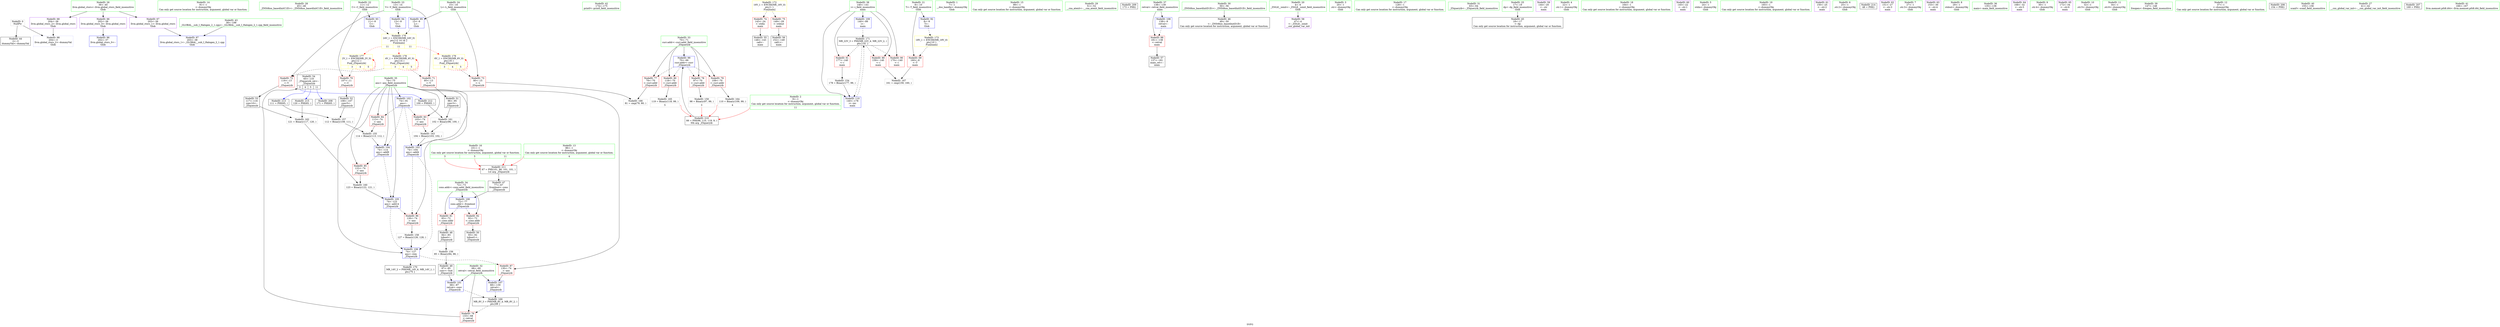 digraph "SVFG" {
	label="SVFG";

	Node0x56229e227fa0 [shape=record,color=grey,label="{NodeID: 0\nNullPtr}"];
	Node0x56229e227fa0 -> Node0x56229e23c9f0[style=solid];
	Node0x56229e227fa0 -> Node0x56229e23cff0[style=solid];
	Node0x56229e23cef0 [shape=record,color=blue,label="{NodeID: 97\n203\<--38\nllvm.global_ctors_1\<--_GLOBAL__sub_I_Halogen_2_1.cpp\nGlob }"];
	Node0x56229e23ad10 [shape=record,color=green,label="{NodeID: 14\n91\<--1\n\<--dummyObj\nCan only get source location for instruction, argument, global var or function.}"];
	Node0x56229e23bb10 [shape=record,color=green,label="{NodeID: 28\n45\<--46\n_ZNSt8ios_base4InitC1Ev\<--_ZNSt8ios_base4InitC1Ev_field_insensitive\n}"];
	Node0x56229e257300 [shape=record,color=black,label="{NodeID: 208\n171 = PHI(65, )\n}"];
	Node0x56229e23c7f0 [shape=record,color=green,label="{NodeID: 42\n174\<--175\nprintf\<--printf_field_insensitive\n}"];
	Node0x56229e23e460 [shape=record,color=black,label="{NodeID: 56\n152\<--149\ncall1\<--\nmain\n}"];
	Node0x56229e23f050 [shape=record,color=red,label="{NodeID: 70\n107\<--11\n\<--C\n_Z5queryib\n}"];
	Node0x56229e23f050 -> Node0x56229e23e120[style=solid];
	Node0x56229e245e30 [shape=record,color=grey,label="{NodeID: 167\n161 = cmp(159, 160, )\n}"];
	Node0x56229e23fbb0 [shape=record,color=red,label="{NodeID: 84\n113\<--74\n\<--ans\n_Z5queryib\n}"];
	Node0x56229e23fbb0 -> Node0x56229e244c30[style=solid];
	Node0x56229e239da0 [shape=record,color=green,label="{NodeID: 1\n7\<--1\n__dso_handle\<--dummyObj\nGlob }"];
	Node0x56229e23cff0 [shape=record,color=blue, style = dotted,label="{NodeID: 98\n204\<--3\nllvm.global_ctors_2\<--dummyVal\nGlob }"];
	Node0x56229e23ae10 [shape=record,color=green,label="{NodeID: 15\n99\<--1\n\<--dummyObj\nCan only get source location for instruction, argument, global var or function.}"];
	Node0x56229e23bc10 [shape=record,color=green,label="{NodeID: 29\n51\<--52\n__cxa_atexit\<--__cxa_atexit_field_insensitive\n}"];
	Node0x56229e2574f0 [shape=record,color=black,label="{NodeID: 209\n173 = PHI()\n}"];
	Node0x56229e23c8f0 [shape=record,color=green,label="{NodeID: 43\n38\<--198\n_GLOBAL__sub_I_Halogen_2_1.cpp\<--_GLOBAL__sub_I_Halogen_2_1.cpp_field_insensitive\n}"];
	Node0x56229e23c8f0 -> Node0x56229e23cef0[style=solid];
	Node0x56229e23e530 [shape=record,color=black,label="{NodeID: 57\n137\<--181\nmain_ret\<--\nmain\n}"];
	Node0x56229e244ab0 [shape=record,color=grey,label="{NodeID: 154\n178 = Binary(177, 99, )\n}"];
	Node0x56229e244ab0 -> Node0x56229e241a20[style=solid];
	Node0x56229e23f120 [shape=record,color=red,label="{NodeID: 71\n95\<--13\n\<--V\n_Z5queryib\n}"];
	Node0x56229e23f120 -> Node0x56229e23e050[style=solid];
	Node0x56229e23fc80 [shape=record,color=red,label="{NodeID: 85\n122\<--74\n\<--ans\n_Z5queryib\n}"];
	Node0x56229e23fc80 -> Node0x56229e2453b0[style=solid];
	Node0x56229e239e30 [shape=record,color=green,label="{NodeID: 2\n9\<--1\n\<--dummyObj\nCan only get source location for instruction, argument, global var or function.|{<s0>11}}"];
	Node0x56229e239e30:s0 -> Node0x56229e2575c0[style=solid,color=red];
	Node0x56229e23d0f0 [shape=record,color=blue,label="{NodeID: 99\n70\<--66\ncurr.addr\<--curr\n_Z5queryib\n}"];
	Node0x56229e23d0f0 -> Node0x56229e23f600[style=dashed];
	Node0x56229e23d0f0 -> Node0x56229e23f6d0[style=dashed];
	Node0x56229e23d0f0 -> Node0x56229e23f7a0[style=dashed];
	Node0x56229e23d0f0 -> Node0x56229e23f870[style=dashed];
	Node0x56229e23af10 [shape=record,color=green,label="{NodeID: 16\n101\<--1\n\<--dummyObj\nCan only get source location for instruction, argument, global var or function.|{<s0>3|<s1>5|<s2>11}}"];
	Node0x56229e23af10:s0 -> Node0x56229e257960[style=solid,color=red];
	Node0x56229e23af10:s1 -> Node0x56229e257960[style=solid,color=red];
	Node0x56229e23af10:s2 -> Node0x56229e257960[style=solid,color=red];
	Node0x56229e23bd10 [shape=record,color=green,label="{NodeID: 30\n50\<--56\n_ZNSt8ios_base4InitD1Ev\<--_ZNSt8ios_base4InitD1Ev_field_insensitive\n}"];
	Node0x56229e23bd10 -> Node0x56229e23cbf0[style=solid];
	Node0x56229e2575c0 [shape=record,color=black,label="{NodeID: 210\n66 = PHI(98, 110, 119, 9, )\n0th arg _Z5queryib }"];
	Node0x56229e2575c0 -> Node0x56229e23d0f0[style=solid];
	Node0x56229e23c9f0 [shape=record,color=black,label="{NodeID: 44\n2\<--3\ndummyVal\<--dummyVal\n}"];
	Node0x56229e23e600 [shape=record,color=purple,label="{NodeID: 58\n47\<--4\n\<--_ZStL8__ioinit\n__cxx_global_var_init\n}"];
	Node0x56229e244c30 [shape=record,color=grey,label="{NodeID: 155\n114 = Binary(113, 112, )\n}"];
	Node0x56229e244c30 -> Node0x56229e23d500[style=solid];
	Node0x56229e23f1f0 [shape=record,color=red,label="{NodeID: 72\n116\<--13\n\<--V\n_Z5queryib\n}"];
	Node0x56229e23f1f0 -> Node0x56229e23e1f0[style=solid];
	Node0x56229e24b260 [shape=record,color=black,label="{NodeID: 169\nMR_8V_3 = PHI(MR_8V_4, MR_8V_2, )\npts\{69 \}\n}"];
	Node0x56229e24b260 -> Node0x56229e23f530[style=dashed];
	Node0x56229e23fd50 [shape=record,color=red,label="{NodeID: 86\n126\<--74\n\<--ans\n_Z5queryib\n}"];
	Node0x56229e23fd50 -> Node0x56229e2450b0[style=solid];
	Node0x56229e239ec0 [shape=record,color=green,label="{NodeID: 3\n20\<--1\n.str\<--dummyObj\nGlob }"];
	Node0x56229e23d1c0 [shape=record,color=blue,label="{NodeID: 100\n72\<--77\ncons.addr\<--frombool\n_Z5queryib\n}"];
	Node0x56229e23d1c0 -> Node0x56229e23f940[style=dashed];
	Node0x56229e23d1c0 -> Node0x56229e23fa10[style=dashed];
	Node0x56229e23b010 [shape=record,color=green,label="{NodeID: 17\n128\<--1\n\<--dummyObj\nCan only get source location for instruction, argument, global var or function.}"];
	Node0x56229e23be10 [shape=record,color=green,label="{NodeID: 31\n63\<--64\n_Z5queryib\<--_Z5queryib_field_insensitive\n}"];
	Node0x56229e257960 [shape=record,color=black,label="{NodeID: 211\n67 = PHI(101, 86, 101, 101, )\n1st arg _Z5queryib }"];
	Node0x56229e257960 -> Node0x56229e23ccf0[style=solid];
	Node0x56229e23caf0 [shape=record,color=black,label="{NodeID: 45\n18\<--17\n\<--dp\nCan only get source location for instruction, argument, global var or function.}"];
	Node0x56229e23e6d0 [shape=record,color=purple,label="{NodeID: 59\n144\<--20\n\<--.str\nmain\n}"];
	Node0x56229e244db0 [shape=record,color=grey,label="{NodeID: 156\n85 = Binary(84, 86, )\n}"];
	Node0x56229e244db0 -> Node0x56229e23deb0[style=solid];
	Node0x56229e23f2c0 [shape=record,color=red,label="{NodeID: 73\n80\<--15\n\<--L\n_Z5queryib\n}"];
	Node0x56229e23f2c0 -> Node0x56229e245cb0[style=solid];
	Node0x56229e24b760 [shape=record,color=black,label="{NodeID: 170\nMR_14V_2 = PHI(MR_14V_6, MR_14V_1, )\npts\{75 \}\n}"];
	Node0x56229e23fe20 [shape=record,color=red,label="{NodeID: 87\n130\<--74\n\<--ans\n_Z5queryib\n}"];
	Node0x56229e23fe20 -> Node0x56229e2417b0[style=solid];
	Node0x56229e239f50 [shape=record,color=green,label="{NodeID: 4\n22\<--1\n.str.1\<--dummyObj\nGlob }"];
	Node0x56229e23d290 [shape=record,color=blue,label="{NodeID: 101\n68\<--87\nretval\<--conv\n_Z5queryib\n}"];
	Node0x56229e23d290 -> Node0x56229e24b260[style=dashed];
	Node0x56229e23b110 [shape=record,color=green,label="{NodeID: 18\n164\<--1\n\<--dummyObj\nCan only get source location for instruction, argument, global var or function.}"];
	Node0x56229e23bf10 [shape=record,color=green,label="{NodeID: 32\n68\<--69\nretval\<--retval_field_insensitive\n_Z5queryib\n}"];
	Node0x56229e23bf10 -> Node0x56229e23f530[style=solid];
	Node0x56229e23bf10 -> Node0x56229e23d290[style=solid];
	Node0x56229e23bf10 -> Node0x56229e2417b0[style=solid];
	Node0x56229e257cb0 [shape=record,color=black,label="{NodeID: 212\n100 = PHI(65, )\n}"];
	Node0x56229e257cb0 -> Node0x56229e245530[style=solid];
	Node0x56229e23cbf0 [shape=record,color=black,label="{NodeID: 46\n49\<--50\n\<--_ZNSt8ios_base4InitD1Ev\nCan only get source location for instruction, argument, global var or function.}"];
	Node0x56229e23e7a0 [shape=record,color=purple,label="{NodeID: 60\n145\<--22\n\<--.str.1\nmain\n}"];
	Node0x56229e244f30 [shape=record,color=grey,label="{NodeID: 157\n112 = Binary(108, 111, )\n}"];
	Node0x56229e244f30 -> Node0x56229e244c30[style=solid];
	Node0x56229e23f390 [shape=record,color=red,label="{NodeID: 74\n143\<--24\n\<--stdin\nmain\n}"];
	Node0x56229e23f390 -> Node0x56229e23e390[style=solid];
	Node0x56229e24bc60 [shape=record,color=black,label="{NodeID: 171\nMR_22V_3 = PHI(MR_22V_4, MR_22V_2, )\npts\{141 \}\n}"];
	Node0x56229e24bc60 -> Node0x56229e23ffc0[style=dashed];
	Node0x56229e24bc60 -> Node0x56229e240090[style=dashed];
	Node0x56229e24bc60 -> Node0x56229e240160[style=dashed];
	Node0x56229e24bc60 -> Node0x56229e241a20[style=dashed];
	Node0x56229e23fef0 [shape=record,color=red,label="{NodeID: 88\n181\<--138\n\<--retval\nmain\n}"];
	Node0x56229e23fef0 -> Node0x56229e23e530[style=solid];
	Node0x56229e23a790 [shape=record,color=green,label="{NodeID: 5\n24\<--1\nstdin\<--dummyObj\nGlob }"];
	Node0x56229e23d360 [shape=record,color=blue,label="{NodeID: 102\n74\<--91\nans\<--\n_Z5queryib\n}"];
	Node0x56229e23d360 -> Node0x56229e23fae0[style=dashed];
	Node0x56229e23d360 -> Node0x56229e23fbb0[style=dashed];
	Node0x56229e23d360 -> Node0x56229e23d430[style=dashed];
	Node0x56229e23d360 -> Node0x56229e23d500[style=dashed];
	Node0x56229e23b210 [shape=record,color=green,label="{NodeID: 19\n165\<--1\n\<--dummyObj\nCan only get source location for instruction, argument, global var or function.}"];
	Node0x56229e23bfe0 [shape=record,color=green,label="{NodeID: 33\n70\<--71\ncurr.addr\<--curr.addr_field_insensitive\n_Z5queryib\n}"];
	Node0x56229e23bfe0 -> Node0x56229e23f600[style=solid];
	Node0x56229e23bfe0 -> Node0x56229e23f6d0[style=solid];
	Node0x56229e23bfe0 -> Node0x56229e23f7a0[style=solid];
	Node0x56229e23bfe0 -> Node0x56229e23f870[style=solid];
	Node0x56229e23bfe0 -> Node0x56229e23d0f0[style=solid];
	Node0x56229e257ee0 [shape=record,color=black,label="{NodeID: 213\n111 = PHI(65, )\n}"];
	Node0x56229e257ee0 -> Node0x56229e244f30[style=solid];
	Node0x56229e23ccf0 [shape=record,color=black,label="{NodeID: 47\n77\<--67\nfrombool\<--cons\n_Z5queryib\n}"];
	Node0x56229e23ccf0 -> Node0x56229e23d1c0[style=solid];
	Node0x56229e23e870 [shape=record,color=purple,label="{NodeID: 61\n150\<--25\n\<--.str.2\nmain\n}"];
	Node0x56229e2450b0 [shape=record,color=grey,label="{NodeID: 158\n127 = Binary(126, 128, )\n}"];
	Node0x56229e2450b0 -> Node0x56229e2416e0[style=solid];
	Node0x56229e23f460 [shape=record,color=red,label="{NodeID: 75\n149\<--29\n\<--stdout\nmain\n}"];
	Node0x56229e23f460 -> Node0x56229e23e460[style=solid];
	Node0x56229e24c160 [shape=record,color=yellow,style=double,label="{NodeID: 172\n16V_1 = ENCHI(MR_16V_0)\npts\{1 \}\nFun[main]}"];
	Node0x56229e24c160 -> Node0x56229e23f390[style=dashed];
	Node0x56229e24c160 -> Node0x56229e23f460[style=dashed];
	Node0x56229e23ffc0 [shape=record,color=red,label="{NodeID: 89\n159\<--140\n\<--i\nmain\n}"];
	Node0x56229e23ffc0 -> Node0x56229e245e30[style=solid];
	Node0x56229e23a820 [shape=record,color=green,label="{NodeID: 6\n25\<--1\n.str.2\<--dummyObj\nGlob }"];
	Node0x56229e23d430 [shape=record,color=blue,label="{NodeID: 103\n74\<--104\nans\<--add4\n_Z5queryib\n}"];
	Node0x56229e23d430 -> Node0x56229e23fd50[style=dashed];
	Node0x56229e23d430 -> Node0x56229e2416e0[style=dashed];
	Node0x56229e23b310 [shape=record,color=green,label="{NodeID: 20\n4\<--6\n_ZStL8__ioinit\<--_ZStL8__ioinit_field_insensitive\nGlob }"];
	Node0x56229e23b310 -> Node0x56229e23e600[style=solid];
	Node0x56229e23c0b0 [shape=record,color=green,label="{NodeID: 34\n72\<--73\ncons.addr\<--cons.addr_field_insensitive\n_Z5queryib\n}"];
	Node0x56229e23c0b0 -> Node0x56229e23f940[style=solid];
	Node0x56229e23c0b0 -> Node0x56229e23fa10[style=solid];
	Node0x56229e23c0b0 -> Node0x56229e23d1c0[style=solid];
	Node0x56229e258020 [shape=record,color=black,label="{NodeID: 214\n48 = PHI()\n}"];
	Node0x56229e23dde0 [shape=record,color=black,label="{NodeID: 48\n84\<--83\ntobool\<--\n_Z5queryib\n}"];
	Node0x56229e23dde0 -> Node0x56229e244db0[style=solid];
	Node0x56229e23e940 [shape=record,color=purple,label="{NodeID: 62\n151\<--27\n\<--.str.3\nmain\n}"];
	Node0x56229e245230 [shape=record,color=grey,label="{NodeID: 159\n98 = Binary(97, 99, )\n|{<s0>3}}"];
	Node0x56229e245230:s0 -> Node0x56229e2575c0[style=solid,color=red];
	Node0x56229e23f530 [shape=record,color=red,label="{NodeID: 76\n133\<--68\n\<--retval\n_Z5queryib\n}"];
	Node0x56229e23f530 -> Node0x56229e23e2c0[style=solid];
	Node0x56229e24cc80 [shape=record,color=yellow,style=double,label="{NodeID: 173\n18V_1 = ENCHI(MR_18V_0)\npts\{10 \}\nFun[main]}"];
	Node0x56229e24cc80 -> Node0x56229e23ef80[style=dashed];
	Node0x56229e240090 [shape=record,color=red,label="{NodeID: 90\n170\<--140\n\<--i\nmain\n}"];
	Node0x56229e23a8b0 [shape=record,color=green,label="{NodeID: 7\n27\<--1\n.str.3\<--dummyObj\nGlob }"];
	Node0x56229e23d500 [shape=record,color=blue,label="{NodeID: 104\n74\<--114\nans\<--add9\n_Z5queryib\n}"];
	Node0x56229e23d500 -> Node0x56229e23fc80[style=dashed];
	Node0x56229e23d500 -> Node0x56229e241610[style=dashed];
	Node0x56229e23b410 [shape=record,color=green,label="{NodeID: 21\n8\<--10\nT\<--T_field_insensitive\nGlob }"];
	Node0x56229e23b410 -> Node0x56229e23ef80[style=solid];
	Node0x56229e23b410 -> Node0x56229e240230[style=solid];
	Node0x56229e23c180 [shape=record,color=green,label="{NodeID: 35\n74\<--75\nans\<--ans_field_insensitive\n_Z5queryib\n}"];
	Node0x56229e23c180 -> Node0x56229e23fae0[style=solid];
	Node0x56229e23c180 -> Node0x56229e23fbb0[style=solid];
	Node0x56229e23c180 -> Node0x56229e23fc80[style=solid];
	Node0x56229e23c180 -> Node0x56229e23fd50[style=solid];
	Node0x56229e23c180 -> Node0x56229e23fe20[style=solid];
	Node0x56229e23c180 -> Node0x56229e23d360[style=solid];
	Node0x56229e23c180 -> Node0x56229e23d430[style=solid];
	Node0x56229e23c180 -> Node0x56229e23d500[style=solid];
	Node0x56229e23c180 -> Node0x56229e241610[style=solid];
	Node0x56229e23c180 -> Node0x56229e2416e0[style=solid];
	Node0x56229e2580f0 [shape=record,color=black,label="{NodeID: 215\n120 = PHI(65, )\n}"];
	Node0x56229e2580f0 -> Node0x56229e2456b0[style=solid];
	Node0x56229e23deb0 [shape=record,color=black,label="{NodeID: 49\n87\<--85\nconv\<--lnot\n_Z5queryib\n}"];
	Node0x56229e23deb0 -> Node0x56229e23d290[style=solid];
	Node0x56229e23ea10 [shape=record,color=purple,label="{NodeID: 63\n153\<--30\n\<--.str.4\nmain\n}"];
	Node0x56229e2453b0 [shape=record,color=grey,label="{NodeID: 160\n123 = Binary(122, 121, )\n}"];
	Node0x56229e2453b0 -> Node0x56229e241610[style=solid];
	Node0x56229e23f600 [shape=record,color=red,label="{NodeID: 77\n79\<--70\n\<--curr.addr\n_Z5queryib\n}"];
	Node0x56229e23f600 -> Node0x56229e245cb0[style=solid];
	Node0x56229e240160 [shape=record,color=red,label="{NodeID: 91\n177\<--140\n\<--i\nmain\n}"];
	Node0x56229e240160 -> Node0x56229e244ab0[style=solid];
	Node0x56229e23a940 [shape=record,color=green,label="{NodeID: 8\n29\<--1\nstdout\<--dummyObj\nGlob }"];
	Node0x56229e241610 [shape=record,color=blue,label="{NodeID: 105\n74\<--123\nans\<--add14\n_Z5queryib\n}"];
	Node0x56229e241610 -> Node0x56229e23fd50[style=dashed];
	Node0x56229e241610 -> Node0x56229e2416e0[style=dashed];
	Node0x56229e23b510 [shape=record,color=green,label="{NodeID: 22\n11\<--12\nC\<--C_field_insensitive\nGlob }"];
	Node0x56229e23b510 -> Node0x56229e23f050[style=solid];
	Node0x56229e23b510 -> Node0x56229e240330[style=solid];
	Node0x56229e23c250 [shape=record,color=green,label="{NodeID: 36\n135\<--136\nmain\<--main_field_insensitive\n}"];
	Node0x56229e23df80 [shape=record,color=black,label="{NodeID: 50\n93\<--92\ntobool1\<--\n_Z5queryib\n}"];
	Node0x56229e23eae0 [shape=record,color=purple,label="{NodeID: 64\n168\<--32\n\<--.str.5\nmain\n}"];
	Node0x56229e245530 [shape=record,color=grey,label="{NodeID: 161\n102 = Binary(96, 100, )\n}"];
	Node0x56229e245530 -> Node0x56229e245830[style=solid];
	Node0x56229e23f6d0 [shape=record,color=red,label="{NodeID: 78\n97\<--70\n\<--curr.addr\n_Z5queryib\n}"];
	Node0x56229e23f6d0 -> Node0x56229e245230[style=solid];
	Node0x56229e240230 [shape=record,color=blue,label="{NodeID: 92\n8\<--9\nT\<--\nGlob }"];
	Node0x56229e240230 -> Node0x56229e24cc80[style=dashed];
	Node0x56229e23a9d0 [shape=record,color=green,label="{NodeID: 9\n30\<--1\n.str.4\<--dummyObj\nGlob }"];
	Node0x56229e2416e0 [shape=record,color=blue,label="{NodeID: 106\n74\<--127\nans\<--rem\n_Z5queryib\n}"];
	Node0x56229e2416e0 -> Node0x56229e23fe20[style=dashed];
	Node0x56229e2416e0 -> Node0x56229e24b760[style=dashed];
	Node0x56229e23b610 [shape=record,color=green,label="{NodeID: 23\n13\<--14\nV\<--V_field_insensitive\nGlob }"];
	Node0x56229e23b610 -> Node0x56229e23f120[style=solid];
	Node0x56229e23b610 -> Node0x56229e23f1f0[style=solid];
	Node0x56229e23b610 -> Node0x56229e240430[style=solid];
	Node0x56229e23c350 [shape=record,color=green,label="{NodeID: 37\n138\<--139\nretval\<--retval_field_insensitive\nmain\n}"];
	Node0x56229e23c350 -> Node0x56229e23fef0[style=solid];
	Node0x56229e23c350 -> Node0x56229e241880[style=solid];
	Node0x56229e23e050 [shape=record,color=black,label="{NodeID: 51\n96\<--95\nconv3\<--\n_Z5queryib\n}"];
	Node0x56229e23e050 -> Node0x56229e245530[style=solid];
	Node0x56229e23ebb0 [shape=record,color=purple,label="{NodeID: 65\n172\<--34\n\<--.str.6\nmain\n}"];
	Node0x56229e2456b0 [shape=record,color=grey,label="{NodeID: 162\n121 = Binary(117, 120, )\n}"];
	Node0x56229e2456b0 -> Node0x56229e2453b0[style=solid];
	Node0x56229e23f7a0 [shape=record,color=red,label="{NodeID: 79\n109\<--70\n\<--curr.addr\n_Z5queryib\n}"];
	Node0x56229e23f7a0 -> Node0x56229e2459b0[style=solid];
	Node0x56229e24cf20 [shape=record,color=yellow,style=double,label="{NodeID: 176\n24V_1 = ENCHI(MR_24V_0)\npts\{12 14 16 \}\nFun[main]|{<s0>11|<s1>11|<s2>11}}"];
	Node0x56229e24cf20:s0 -> Node0x56229e24d000[style=dashed,color=red];
	Node0x56229e24cf20:s1 -> Node0x56229e24d110[style=dashed,color=red];
	Node0x56229e24cf20:s2 -> Node0x56229e24d1f0[style=dashed,color=red];
	Node0x56229e240330 [shape=record,color=blue,label="{NodeID: 93\n11\<--9\nC\<--\nGlob }"];
	Node0x56229e240330 -> Node0x56229e24cf20[style=dashed];
	Node0x56229e23aa60 [shape=record,color=green,label="{NodeID: 10\n32\<--1\n.str.5\<--dummyObj\nGlob }"];
	Node0x56229e2417b0 [shape=record,color=blue,label="{NodeID: 107\n68\<--130\nretval\<--\n_Z5queryib\n}"];
	Node0x56229e2417b0 -> Node0x56229e24b260[style=dashed];
	Node0x56229e23b710 [shape=record,color=green,label="{NodeID: 24\n15\<--16\nL\<--L_field_insensitive\nGlob }"];
	Node0x56229e23b710 -> Node0x56229e23f2c0[style=solid];
	Node0x56229e23b710 -> Node0x56229e240530[style=solid];
	Node0x56229e23c420 [shape=record,color=green,label="{NodeID: 38\n140\<--141\ni\<--i_field_insensitive\nmain\n}"];
	Node0x56229e23c420 -> Node0x56229e23ffc0[style=solid];
	Node0x56229e23c420 -> Node0x56229e240090[style=solid];
	Node0x56229e23c420 -> Node0x56229e240160[style=solid];
	Node0x56229e23c420 -> Node0x56229e241950[style=solid];
	Node0x56229e23c420 -> Node0x56229e241a20[style=solid];
	Node0x56229e23e120 [shape=record,color=black,label="{NodeID: 52\n108\<--107\nconv5\<--\n_Z5queryib\n}"];
	Node0x56229e23e120 -> Node0x56229e244f30[style=solid];
	Node0x56229e23ec80 [shape=record,color=purple,label="{NodeID: 66\n202\<--36\nllvm.global_ctors_0\<--llvm.global_ctors\nGlob }"];
	Node0x56229e23ec80 -> Node0x56229e23cdf0[style=solid];
	Node0x56229e245830 [shape=record,color=grey,label="{NodeID: 163\n104 = Binary(103, 102, )\n}"];
	Node0x56229e245830 -> Node0x56229e23d430[style=solid];
	Node0x56229e23f870 [shape=record,color=red,label="{NodeID: 80\n118\<--70\n\<--curr.addr\n_Z5queryib\n}"];
	Node0x56229e23f870 -> Node0x56229e245b30[style=solid];
	Node0x56229e24d000 [shape=record,color=yellow,style=double,label="{NodeID: 177\n2V_1 = ENCHI(MR_2V_0)\npts\{12 \}\nFun[_Z5queryib]|{|<s1>3|<s2>4|<s3>5}}"];
	Node0x56229e24d000 -> Node0x56229e23f050[style=dashed];
	Node0x56229e24d000:s1 -> Node0x56229e24d000[style=dashed,color=red];
	Node0x56229e24d000:s2 -> Node0x56229e24d000[style=dashed,color=red];
	Node0x56229e24d000:s3 -> Node0x56229e24d000[style=dashed,color=red];
	Node0x56229e240430 [shape=record,color=blue,label="{NodeID: 94\n13\<--9\nV\<--\nGlob }"];
	Node0x56229e240430 -> Node0x56229e24cf20[style=dashed];
	Node0x56229e23aaf0 [shape=record,color=green,label="{NodeID: 11\n34\<--1\n.str.6\<--dummyObj\nGlob }"];
	Node0x56229e241880 [shape=record,color=blue,label="{NodeID: 108\n138\<--9\nretval\<--\nmain\n}"];
	Node0x56229e241880 -> Node0x56229e23fef0[style=dashed];
	Node0x56229e23b810 [shape=record,color=green,label="{NodeID: 25\n17\<--19\ndp\<--dp_field_insensitive\nGlob }"];
	Node0x56229e23b810 -> Node0x56229e23caf0[style=solid];
	Node0x56229e23c4f0 [shape=record,color=green,label="{NodeID: 39\n147\<--148\nfreopen\<--freopen_field_insensitive\n}"];
	Node0x56229e23e1f0 [shape=record,color=black,label="{NodeID: 53\n117\<--116\nconv10\<--\n_Z5queryib\n}"];
	Node0x56229e23e1f0 -> Node0x56229e2456b0[style=solid];
	Node0x56229e23ed80 [shape=record,color=purple,label="{NodeID: 67\n203\<--36\nllvm.global_ctors_1\<--llvm.global_ctors\nGlob }"];
	Node0x56229e23ed80 -> Node0x56229e23cef0[style=solid];
	Node0x56229e2459b0 [shape=record,color=grey,label="{NodeID: 164\n110 = Binary(109, 99, )\n|{<s0>4}}"];
	Node0x56229e2459b0:s0 -> Node0x56229e2575c0[style=solid,color=red];
	Node0x56229e23f940 [shape=record,color=red,label="{NodeID: 81\n83\<--72\n\<--cons.addr\n_Z5queryib\n}"];
	Node0x56229e23f940 -> Node0x56229e23dde0[style=solid];
	Node0x56229e24d110 [shape=record,color=yellow,style=double,label="{NodeID: 178\n4V_1 = ENCHI(MR_4V_0)\npts\{14 \}\nFun[_Z5queryib]|{|<s2>3|<s3>4|<s4>5}}"];
	Node0x56229e24d110 -> Node0x56229e23f120[style=dashed];
	Node0x56229e24d110 -> Node0x56229e23f1f0[style=dashed];
	Node0x56229e24d110:s2 -> Node0x56229e24d110[style=dashed,color=red];
	Node0x56229e24d110:s3 -> Node0x56229e24d110[style=dashed,color=red];
	Node0x56229e24d110:s4 -> Node0x56229e24d110[style=dashed,color=red];
	Node0x56229e240530 [shape=record,color=blue,label="{NodeID: 95\n15\<--9\nL\<--\nGlob }"];
	Node0x56229e240530 -> Node0x56229e24cf20[style=dashed];
	Node0x56229e23ab80 [shape=record,color=green,label="{NodeID: 12\n37\<--1\n\<--dummyObj\nCan only get source location for instruction, argument, global var or function.}"];
	Node0x56229e241950 [shape=record,color=blue,label="{NodeID: 109\n140\<--99\ni\<--\nmain\n}"];
	Node0x56229e241950 -> Node0x56229e24bc60[style=dashed];
	Node0x56229e23b910 [shape=record,color=green,label="{NodeID: 26\n36\<--40\nllvm.global_ctors\<--llvm.global_ctors_field_insensitive\nGlob }"];
	Node0x56229e23b910 -> Node0x56229e23ec80[style=solid];
	Node0x56229e23b910 -> Node0x56229e23ed80[style=solid];
	Node0x56229e23b910 -> Node0x56229e23ee80[style=solid];
	Node0x56229e2569f0 [shape=record,color=black,label="{NodeID: 206\n154 = PHI()\n}"];
	Node0x56229e23c5f0 [shape=record,color=green,label="{NodeID: 40\n155\<--156\nscanf\<--scanf_field_insensitive\n}"];
	Node0x56229e23e2c0 [shape=record,color=black,label="{NodeID: 54\n65\<--133\n_Z5queryib_ret\<--\n_Z5queryib\n|{<s0>3|<s1>4|<s2>5|<s3>11}}"];
	Node0x56229e23e2c0:s0 -> Node0x56229e257cb0[style=solid,color=blue];
	Node0x56229e23e2c0:s1 -> Node0x56229e257ee0[style=solid,color=blue];
	Node0x56229e23e2c0:s2 -> Node0x56229e2580f0[style=solid,color=blue];
	Node0x56229e23e2c0:s3 -> Node0x56229e257300[style=solid,color=blue];
	Node0x56229e23ee80 [shape=record,color=purple,label="{NodeID: 68\n204\<--36\nllvm.global_ctors_2\<--llvm.global_ctors\nGlob }"];
	Node0x56229e23ee80 -> Node0x56229e23cff0[style=solid];
	Node0x56229e245b30 [shape=record,color=grey,label="{NodeID: 165\n119 = Binary(118, 99, )\n|{<s0>5}}"];
	Node0x56229e245b30:s0 -> Node0x56229e2575c0[style=solid,color=red];
	Node0x56229e23fa10 [shape=record,color=red,label="{NodeID: 82\n92\<--72\n\<--cons.addr\n_Z5queryib\n}"];
	Node0x56229e23fa10 -> Node0x56229e23df80[style=solid];
	Node0x56229e24d1f0 [shape=record,color=yellow,style=double,label="{NodeID: 179\n6V_1 = ENCHI(MR_6V_0)\npts\{16 \}\nFun[_Z5queryib]|{|<s1>3|<s2>4|<s3>5}}"];
	Node0x56229e24d1f0 -> Node0x56229e23f2c0[style=dashed];
	Node0x56229e24d1f0:s1 -> Node0x56229e24d1f0[style=dashed,color=red];
	Node0x56229e24d1f0:s2 -> Node0x56229e24d1f0[style=dashed,color=red];
	Node0x56229e24d1f0:s3 -> Node0x56229e24d1f0[style=dashed,color=red];
	Node0x56229e23cdf0 [shape=record,color=blue,label="{NodeID: 96\n202\<--37\nllvm.global_ctors_0\<--\nGlob }"];
	Node0x56229e23ac10 [shape=record,color=green,label="{NodeID: 13\n86\<--1\n\<--dummyObj\nCan only get source location for instruction, argument, global var or function.|{<s0>4}}"];
	Node0x56229e23ac10:s0 -> Node0x56229e257960[style=solid,color=red];
	Node0x56229e241a20 [shape=record,color=blue,label="{NodeID: 110\n140\<--178\ni\<--inc\nmain\n}"];
	Node0x56229e241a20 -> Node0x56229e24bc60[style=dashed];
	Node0x56229e23ba10 [shape=record,color=green,label="{NodeID: 27\n41\<--42\n__cxx_global_var_init\<--__cxx_global_var_init_field_insensitive\n}"];
	Node0x56229e256af0 [shape=record,color=black,label="{NodeID: 207\n169 = PHI()\n}"];
	Node0x56229e23c6f0 [shape=record,color=green,label="{NodeID: 41\n166\<--167\nllvm.memset.p0i8.i64\<--llvm.memset.p0i8.i64_field_insensitive\n}"];
	Node0x56229e23e390 [shape=record,color=black,label="{NodeID: 55\n146\<--143\ncall\<--\nmain\n}"];
	Node0x56229e23ef80 [shape=record,color=red,label="{NodeID: 69\n160\<--8\n\<--T\nmain\n}"];
	Node0x56229e23ef80 -> Node0x56229e245e30[style=solid];
	Node0x56229e245cb0 [shape=record,color=grey,label="{NodeID: 166\n81 = cmp(79, 80, )\n}"];
	Node0x56229e23fae0 [shape=record,color=red,label="{NodeID: 83\n103\<--74\n\<--ans\n_Z5queryib\n}"];
	Node0x56229e23fae0 -> Node0x56229e245830[style=solid];
}
